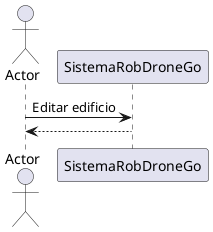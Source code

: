 @startuml
actor Actor as actor
participant SistemaRobDroneGo as srdg
actor -> srdg: Editar edificio
srdg --> actor
@enduml